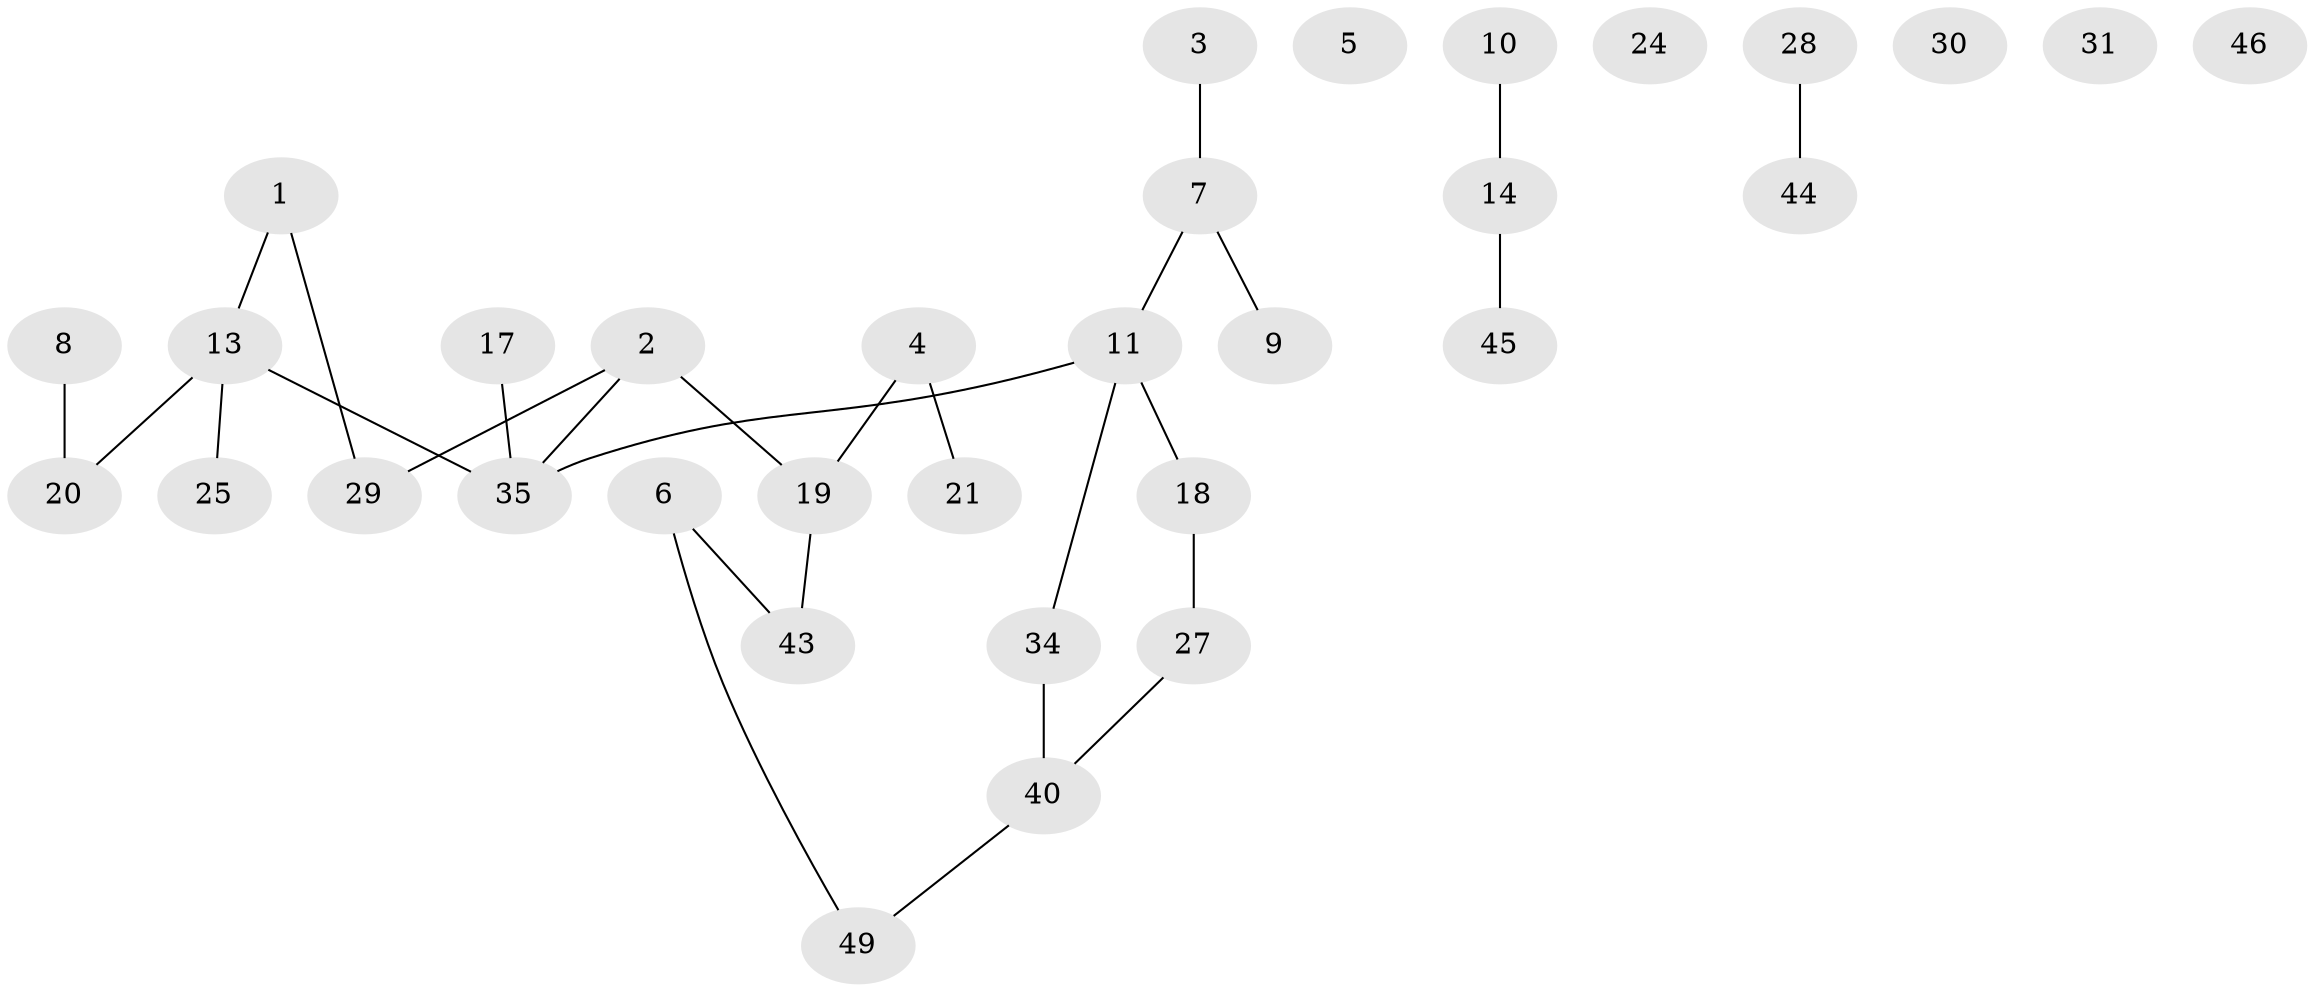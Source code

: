 // Generated by graph-tools (version 1.1) at 2025/23/03/03/25 07:23:24]
// undirected, 33 vertices, 28 edges
graph export_dot {
graph [start="1"]
  node [color=gray90,style=filled];
  1 [super="+37"];
  2 [super="+16"];
  3 [super="+42"];
  4 [super="+36"];
  5;
  6 [super="+12"];
  7;
  8 [super="+41"];
  9;
  10 [super="+26"];
  11 [super="+15"];
  13 [super="+23"];
  14 [super="+22"];
  17;
  18 [super="+33"];
  19 [super="+47"];
  20 [super="+32"];
  21;
  24;
  25 [super="+48"];
  27;
  28 [super="+39"];
  29;
  30;
  31;
  34;
  35 [super="+38"];
  40 [super="+50"];
  43;
  44;
  45;
  46;
  49;
  1 -- 29;
  1 -- 13;
  2 -- 29;
  2 -- 35;
  2 -- 19;
  3 -- 7;
  4 -- 21;
  4 -- 19;
  6 -- 49;
  6 -- 43;
  7 -- 9;
  7 -- 11;
  8 -- 20;
  10 -- 14;
  11 -- 18 [weight=2];
  11 -- 34;
  11 -- 35;
  13 -- 20;
  13 -- 35;
  13 -- 25;
  14 -- 45;
  17 -- 35;
  18 -- 27;
  19 -- 43;
  27 -- 40;
  28 -- 44;
  34 -- 40;
  40 -- 49;
}
